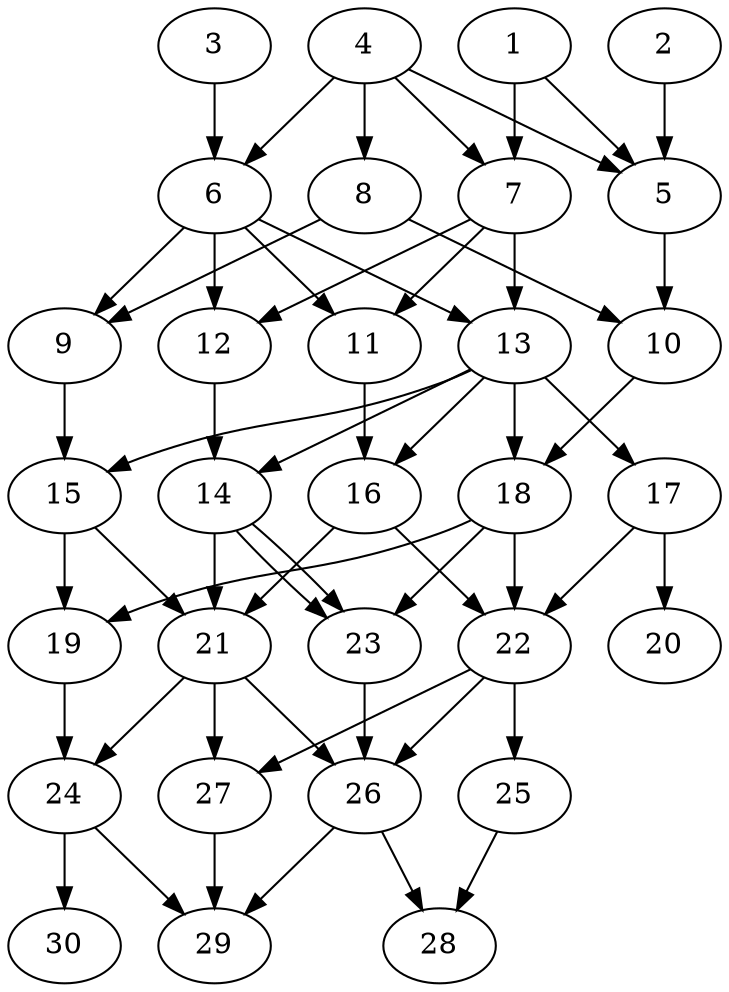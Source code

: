 // DAG automatically generated by daggen at Thu Oct  3 14:04:17 2019
// ./daggen --dot -n 30 --ccr 0.4 --fat 0.5 --regular 0.9 --density 0.6 --mindata 5242880 --maxdata 52428800 
digraph G {
  1 [size="124884480", alpha="0.02", expect_size="49953792"] 
  1 -> 5 [size ="49953792"]
  1 -> 7 [size ="49953792"]
  2 [size="24291840", alpha="0.14", expect_size="9716736"] 
  2 -> 5 [size ="9716736"]
  3 [size="17502720", alpha="0.04", expect_size="7001088"] 
  3 -> 6 [size ="7001088"]
  4 [size="85043200", alpha="0.13", expect_size="34017280"] 
  4 -> 5 [size ="34017280"]
  4 -> 6 [size ="34017280"]
  4 -> 7 [size ="34017280"]
  4 -> 8 [size ="34017280"]
  5 [size="82265600", alpha="0.20", expect_size="32906240"] 
  5 -> 10 [size ="32906240"]
  6 [size="29729280", alpha="0.07", expect_size="11891712"] 
  6 -> 9 [size ="11891712"]
  6 -> 11 [size ="11891712"]
  6 -> 12 [size ="11891712"]
  6 -> 13 [size ="11891712"]
  7 [size="107855360", alpha="0.11", expect_size="43142144"] 
  7 -> 11 [size ="43142144"]
  7 -> 12 [size ="43142144"]
  7 -> 13 [size ="43142144"]
  8 [size="114905600", alpha="0.11", expect_size="45962240"] 
  8 -> 9 [size ="45962240"]
  8 -> 10 [size ="45962240"]
  9 [size="49228800", alpha="0.05", expect_size="19691520"] 
  9 -> 15 [size ="19691520"]
  10 [size="124090880", alpha="0.15", expect_size="49636352"] 
  10 -> 18 [size ="49636352"]
  11 [size="93852160", alpha="0.16", expect_size="37540864"] 
  11 -> 16 [size ="37540864"]
  12 [size="102968320", alpha="0.04", expect_size="41187328"] 
  12 -> 14 [size ="41187328"]
  13 [size="65267200", alpha="0.11", expect_size="26106880"] 
  13 -> 14 [size ="26106880"]
  13 -> 15 [size ="26106880"]
  13 -> 16 [size ="26106880"]
  13 -> 17 [size ="26106880"]
  13 -> 18 [size ="26106880"]
  14 [size="87649280", alpha="0.05", expect_size="35059712"] 
  14 -> 21 [size ="35059712"]
  14 -> 23 [size ="35059712"]
  14 -> 23 [size ="35059712"]
  15 [size="48000000", alpha="0.17", expect_size="19200000"] 
  15 -> 19 [size ="19200000"]
  15 -> 21 [size ="19200000"]
  16 [size="47733760", alpha="0.06", expect_size="19093504"] 
  16 -> 21 [size ="19093504"]
  16 -> 22 [size ="19093504"]
  17 [size="86732800", alpha="0.14", expect_size="34693120"] 
  17 -> 20 [size ="34693120"]
  17 -> 22 [size ="34693120"]
  18 [size="30914560", alpha="0.06", expect_size="12365824"] 
  18 -> 19 [size ="12365824"]
  18 -> 22 [size ="12365824"]
  18 -> 23 [size ="12365824"]
  19 [size="97175040", alpha="0.02", expect_size="38870016"] 
  19 -> 24 [size ="38870016"]
  20 [size="125585920", alpha="0.09", expect_size="50234368"] 
  21 [size="94917120", alpha="0.15", expect_size="37966848"] 
  21 -> 24 [size ="37966848"]
  21 -> 26 [size ="37966848"]
  21 -> 27 [size ="37966848"]
  22 [size="70246400", alpha="0.03", expect_size="28098560"] 
  22 -> 25 [size ="28098560"]
  22 -> 26 [size ="28098560"]
  22 -> 27 [size ="28098560"]
  23 [size="94056960", alpha="0.11", expect_size="37622784"] 
  23 -> 26 [size ="37622784"]
  24 [size="43176960", alpha="0.12", expect_size="17270784"] 
  24 -> 29 [size ="17270784"]
  24 -> 30 [size ="17270784"]
  25 [size="71951360", alpha="0.05", expect_size="28780544"] 
  25 -> 28 [size ="28780544"]
  26 [size="53990400", alpha="0.00", expect_size="21596160"] 
  26 -> 28 [size ="21596160"]
  26 -> 29 [size ="21596160"]
  27 [size="87831040", alpha="0.12", expect_size="35132416"] 
  27 -> 29 [size ="35132416"]
  28 [size="52843520", alpha="0.00", expect_size="21137408"] 
  29 [size="88394240", alpha="0.15", expect_size="35357696"] 
  30 [size="99141120", alpha="0.09", expect_size="39656448"] 
}
